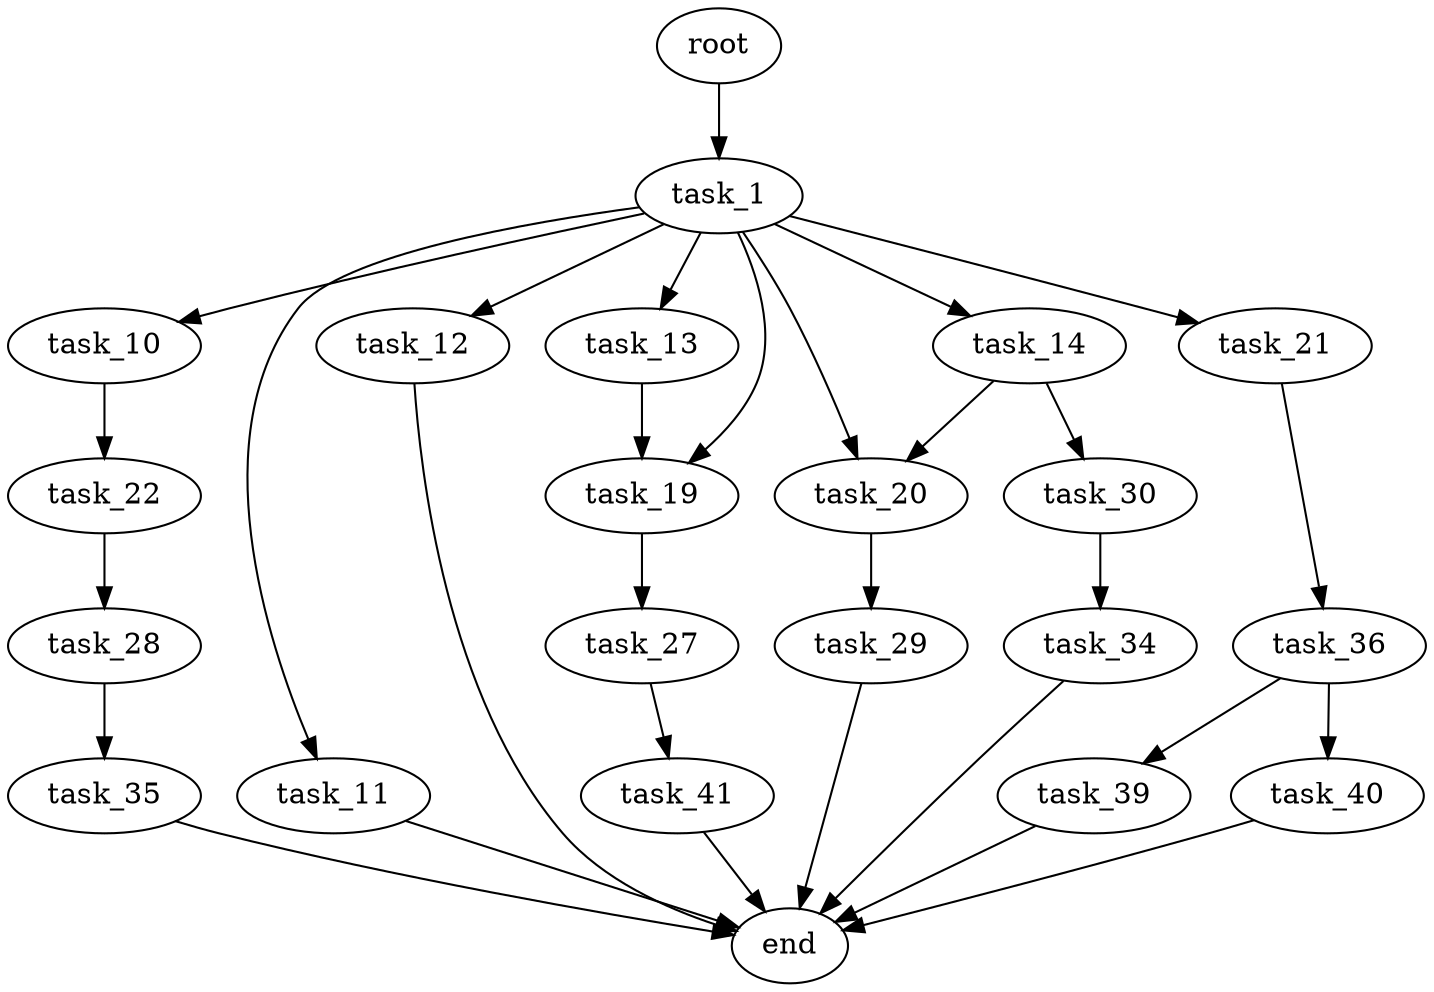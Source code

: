 digraph G {
  root [size="0.000000"];
  task_1 [size="929092902147.000000"];
  task_10 [size="5641276922.000000"];
  task_11 [size="505344190364.000000"];
  task_12 [size="389749376484.000000"];
  task_13 [size="15179079397.000000"];
  task_14 [size="279410432930.000000"];
  task_19 [size="39040382501.000000"];
  task_20 [size="28991029248.000000"];
  task_21 [size="368293445632.000000"];
  task_22 [size="231928233984.000000"];
  end [size="0.000000"];
  task_30 [size="3284372795.000000"];
  task_27 [size="782757789696.000000"];
  task_29 [size="17091881769.000000"];
  task_36 [size="91252687227.000000"];
  task_28 [size="7937020176.000000"];
  task_41 [size="782757789696.000000"];
  task_35 [size="327734642248.000000"];
  task_34 [size="231928233984.000000"];
  task_39 [size="1073741824000.000000"];
  task_40 [size="832736544693.000000"];

  root -> task_1 [size="1.000000"];
  task_1 -> task_10 [size="838860800.000000"];
  task_1 -> task_11 [size="838860800.000000"];
  task_1 -> task_12 [size="838860800.000000"];
  task_1 -> task_13 [size="838860800.000000"];
  task_1 -> task_14 [size="838860800.000000"];
  task_1 -> task_19 [size="838860800.000000"];
  task_1 -> task_20 [size="838860800.000000"];
  task_1 -> task_21 [size="838860800.000000"];
  task_10 -> task_22 [size="134217728.000000"];
  task_11 -> end [size="1.000000"];
  task_12 -> end [size="1.000000"];
  task_13 -> task_19 [size="679477248.000000"];
  task_14 -> task_20 [size="679477248.000000"];
  task_14 -> task_30 [size="679477248.000000"];
  task_19 -> task_27 [size="75497472.000000"];
  task_20 -> task_29 [size="75497472.000000"];
  task_21 -> task_36 [size="411041792.000000"];
  task_22 -> task_28 [size="301989888.000000"];
  task_30 -> task_34 [size="75497472.000000"];
  task_27 -> task_41 [size="679477248.000000"];
  task_29 -> end [size="1.000000"];
  task_36 -> task_39 [size="75497472.000000"];
  task_36 -> task_40 [size="75497472.000000"];
  task_28 -> task_35 [size="134217728.000000"];
  task_41 -> end [size="1.000000"];
  task_35 -> end [size="1.000000"];
  task_34 -> end [size="1.000000"];
  task_39 -> end [size="1.000000"];
  task_40 -> end [size="1.000000"];
}
